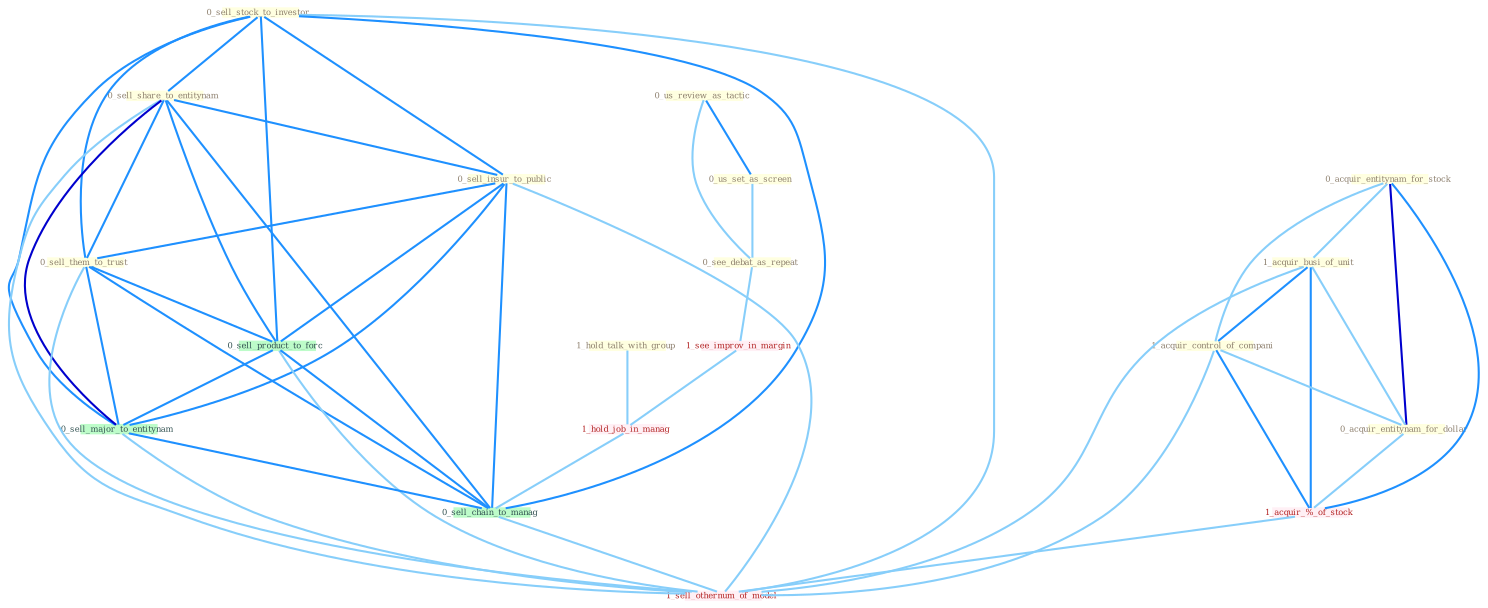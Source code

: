 Graph G{ 
    node
    [shape=polygon,style=filled,width=.5,height=.06,color="#BDFCC9",fixedsize=true,fontsize=4,
    fontcolor="#2f4f4f"];
    {node
    [color="#ffffe0", fontcolor="#8b7d6b"] "0_sell_stock_to_investor " "0_sell_share_to_entitynam " "0_sell_insur_to_public " "0_acquir_entitynam_for_stock " "1_hold_talk_with_group " "0_us_review_as_tactic " "1_acquir_busi_of_unit " "1_acquir_control_of_compani " "0_us_set_as_screen " "0_sell_them_to_trust " "0_see_debat_as_repeat " "0_acquir_entitynam_for_dollar "}
{node [color="#fff0f5", fontcolor="#b22222"] "1_see_improv_in_margin " "1_acquir_%_of_stock " "1_hold_job_in_manag " "1_sell_othernum_of_model "}
edge [color="#B0E2FF"];

	"0_sell_stock_to_investor " -- "0_sell_share_to_entitynam " [w="2", color="#1e90ff" , len=0.8];
	"0_sell_stock_to_investor " -- "0_sell_insur_to_public " [w="2", color="#1e90ff" , len=0.8];
	"0_sell_stock_to_investor " -- "0_sell_them_to_trust " [w="2", color="#1e90ff" , len=0.8];
	"0_sell_stock_to_investor " -- "0_sell_product_to_forc " [w="2", color="#1e90ff" , len=0.8];
	"0_sell_stock_to_investor " -- "0_sell_major_to_entitynam " [w="2", color="#1e90ff" , len=0.8];
	"0_sell_stock_to_investor " -- "0_sell_chain_to_manag " [w="2", color="#1e90ff" , len=0.8];
	"0_sell_stock_to_investor " -- "1_sell_othernum_of_model " [w="1", color="#87cefa" ];
	"0_sell_share_to_entitynam " -- "0_sell_insur_to_public " [w="2", color="#1e90ff" , len=0.8];
	"0_sell_share_to_entitynam " -- "0_sell_them_to_trust " [w="2", color="#1e90ff" , len=0.8];
	"0_sell_share_to_entitynam " -- "0_sell_product_to_forc " [w="2", color="#1e90ff" , len=0.8];
	"0_sell_share_to_entitynam " -- "0_sell_major_to_entitynam " [w="3", color="#0000cd" , len=0.6];
	"0_sell_share_to_entitynam " -- "0_sell_chain_to_manag " [w="2", color="#1e90ff" , len=0.8];
	"0_sell_share_to_entitynam " -- "1_sell_othernum_of_model " [w="1", color="#87cefa" ];
	"0_sell_insur_to_public " -- "0_sell_them_to_trust " [w="2", color="#1e90ff" , len=0.8];
	"0_sell_insur_to_public " -- "0_sell_product_to_forc " [w="2", color="#1e90ff" , len=0.8];
	"0_sell_insur_to_public " -- "0_sell_major_to_entitynam " [w="2", color="#1e90ff" , len=0.8];
	"0_sell_insur_to_public " -- "0_sell_chain_to_manag " [w="2", color="#1e90ff" , len=0.8];
	"0_sell_insur_to_public " -- "1_sell_othernum_of_model " [w="1", color="#87cefa" ];
	"0_acquir_entitynam_for_stock " -- "1_acquir_busi_of_unit " [w="1", color="#87cefa" ];
	"0_acquir_entitynam_for_stock " -- "1_acquir_control_of_compani " [w="1", color="#87cefa" ];
	"0_acquir_entitynam_for_stock " -- "0_acquir_entitynam_for_dollar " [w="3", color="#0000cd" , len=0.6];
	"0_acquir_entitynam_for_stock " -- "1_acquir_%_of_stock " [w="2", color="#1e90ff" , len=0.8];
	"1_hold_talk_with_group " -- "1_hold_job_in_manag " [w="1", color="#87cefa" ];
	"0_us_review_as_tactic " -- "0_us_set_as_screen " [w="2", color="#1e90ff" , len=0.8];
	"0_us_review_as_tactic " -- "0_see_debat_as_repeat " [w="1", color="#87cefa" ];
	"1_acquir_busi_of_unit " -- "1_acquir_control_of_compani " [w="2", color="#1e90ff" , len=0.8];
	"1_acquir_busi_of_unit " -- "0_acquir_entitynam_for_dollar " [w="1", color="#87cefa" ];
	"1_acquir_busi_of_unit " -- "1_acquir_%_of_stock " [w="2", color="#1e90ff" , len=0.8];
	"1_acquir_busi_of_unit " -- "1_sell_othernum_of_model " [w="1", color="#87cefa" ];
	"1_acquir_control_of_compani " -- "0_acquir_entitynam_for_dollar " [w="1", color="#87cefa" ];
	"1_acquir_control_of_compani " -- "1_acquir_%_of_stock " [w="2", color="#1e90ff" , len=0.8];
	"1_acquir_control_of_compani " -- "1_sell_othernum_of_model " [w="1", color="#87cefa" ];
	"0_us_set_as_screen " -- "0_see_debat_as_repeat " [w="1", color="#87cefa" ];
	"0_sell_them_to_trust " -- "0_sell_product_to_forc " [w="2", color="#1e90ff" , len=0.8];
	"0_sell_them_to_trust " -- "0_sell_major_to_entitynam " [w="2", color="#1e90ff" , len=0.8];
	"0_sell_them_to_trust " -- "0_sell_chain_to_manag " [w="2", color="#1e90ff" , len=0.8];
	"0_sell_them_to_trust " -- "1_sell_othernum_of_model " [w="1", color="#87cefa" ];
	"0_see_debat_as_repeat " -- "1_see_improv_in_margin " [w="1", color="#87cefa" ];
	"0_acquir_entitynam_for_dollar " -- "1_acquir_%_of_stock " [w="1", color="#87cefa" ];
	"1_see_improv_in_margin " -- "1_hold_job_in_manag " [w="1", color="#87cefa" ];
	"1_acquir_%_of_stock " -- "1_sell_othernum_of_model " [w="1", color="#87cefa" ];
	"1_hold_job_in_manag " -- "0_sell_chain_to_manag " [w="1", color="#87cefa" ];
	"0_sell_product_to_forc " -- "0_sell_major_to_entitynam " [w="2", color="#1e90ff" , len=0.8];
	"0_sell_product_to_forc " -- "0_sell_chain_to_manag " [w="2", color="#1e90ff" , len=0.8];
	"0_sell_product_to_forc " -- "1_sell_othernum_of_model " [w="1", color="#87cefa" ];
	"0_sell_major_to_entitynam " -- "0_sell_chain_to_manag " [w="2", color="#1e90ff" , len=0.8];
	"0_sell_major_to_entitynam " -- "1_sell_othernum_of_model " [w="1", color="#87cefa" ];
	"0_sell_chain_to_manag " -- "1_sell_othernum_of_model " [w="1", color="#87cefa" ];
}